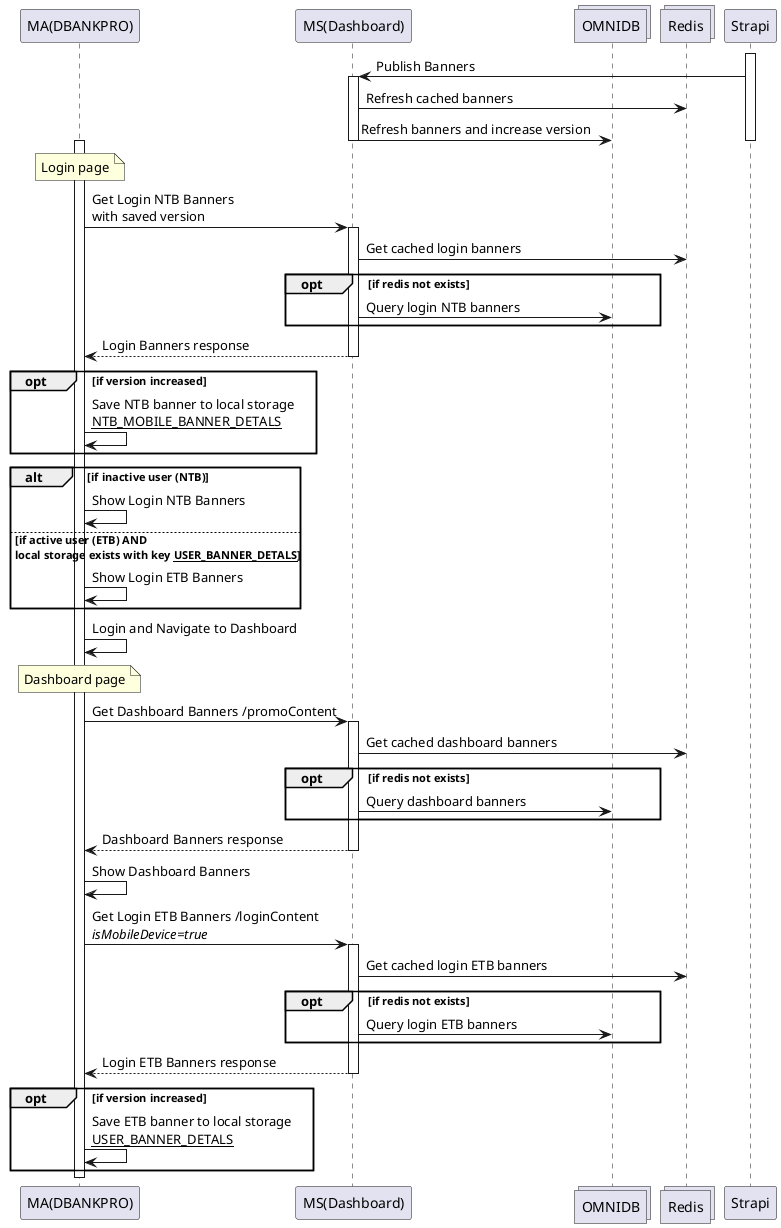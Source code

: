 @startuml boBannerPlan
participant "MA(DBANKPRO)" as ma
participant "MS(Dashboard)" as ms
collections "OMNIDB" as db
collections "Redis" as redis
participant "Strapi" as strapi

activate strapi
strapi -> ms: Publish Banners
activate ms
ms -> redis: Refresh cached banners
ms -> db: Refresh banners and increase version
deactivate ms
deactivate strapi

activate ma
note over ma
Login page
end note
ma -> ms: Get Login NTB Banners\nwith saved version
activate ms
ms -> redis: Get cached login banners
opt if redis not exists
ms -> db: Query login NTB banners
end
return Login Banners response
deactivate ms
opt if version increased
ma -> ma: Save NTB banner to local storage\n__NTB_MOBILE_BANNER_DETALS__
end

alt if inactive user (NTB)
ma -> ma: Show Login NTB Banners
else if active user (ETB) AND\nlocal storage exists with key __USER_BANNER_DETALS__
ma -> ma: Show Login ETB Banners
end

ma -> ma: Login and Navigate to Dashboard

note over ma
Dashboard page
end note
ma -> ms: Get Dashboard Banners /promoContent
activate ms
ms -> redis: Get cached dashboard banners
opt if redis not exists
ms -> db: Query dashboard banners
end
return Dashboard Banners response
ma -> ma: Show Dashboard Banners
deactivate ms

ma -> ms: Get Login ETB Banners /loginContent\n//isMobileDevice=true//
activate ms
ms -> redis: Get cached login ETB banners
opt if redis not exists
ms -> db: Query login ETB banners
end
return Login ETB Banners response
deactivate ms
opt if version increased
ma -> ma: Save ETB banner to local storage\n__USER_BANNER_DETALS__
end

deactivate ma